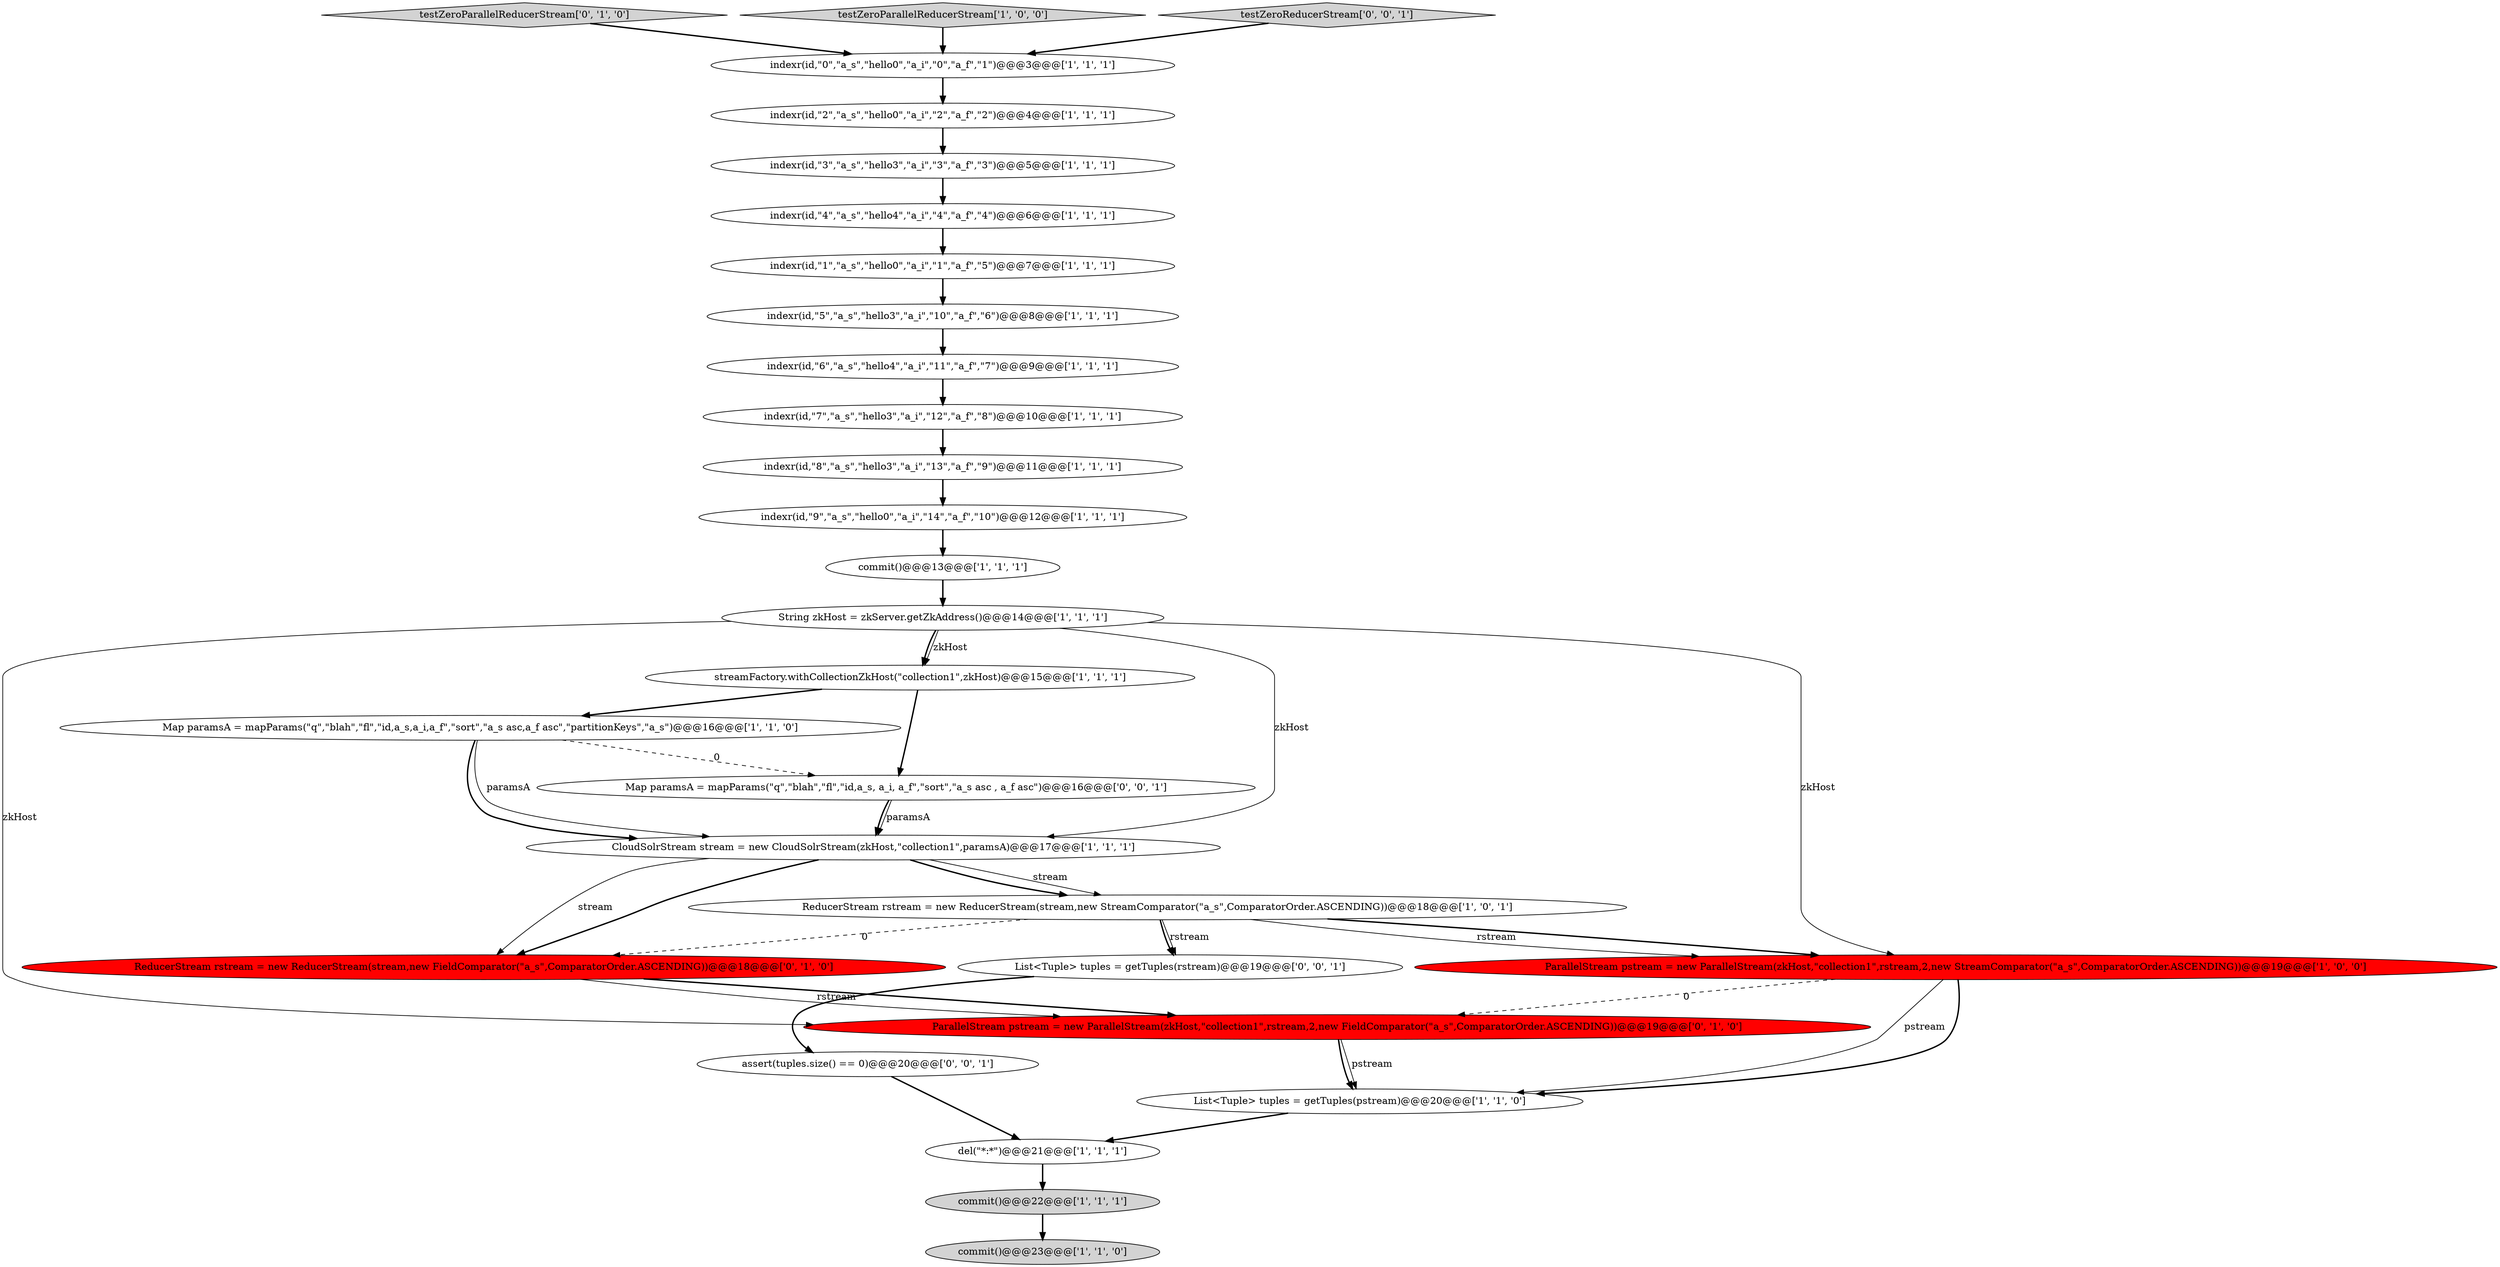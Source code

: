 digraph {
7 [style = filled, label = "List<Tuple> tuples = getTuples(pstream)@@@20@@@['1', '1', '0']", fillcolor = white, shape = ellipse image = "AAA0AAABBB1BBB"];
23 [style = filled, label = "testZeroParallelReducerStream['0', '1', '0']", fillcolor = lightgray, shape = diamond image = "AAA0AAABBB2BBB"];
2 [style = filled, label = "indexr(id,\"4\",\"a_s\",\"hello4\",\"a_i\",\"4\",\"a_f\",\"4\")@@@6@@@['1', '1', '1']", fillcolor = white, shape = ellipse image = "AAA0AAABBB1BBB"];
12 [style = filled, label = "indexr(id,\"0\",\"a_s\",\"hello0\",\"a_i\",\"0\",\"a_f\",\"1\")@@@3@@@['1', '1', '1']", fillcolor = white, shape = ellipse image = "AAA0AAABBB1BBB"];
21 [style = filled, label = "del(\"*:*\")@@@21@@@['1', '1', '1']", fillcolor = white, shape = ellipse image = "AAA0AAABBB1BBB"];
18 [style = filled, label = "indexr(id,\"9\",\"a_s\",\"hello0\",\"a_i\",\"14\",\"a_f\",\"10\")@@@12@@@['1', '1', '1']", fillcolor = white, shape = ellipse image = "AAA0AAABBB1BBB"];
19 [style = filled, label = "commit()@@@22@@@['1', '1', '1']", fillcolor = lightgray, shape = ellipse image = "AAA0AAABBB1BBB"];
25 [style = filled, label = "Map paramsA = mapParams(\"q\",\"blah\",\"fl\",\"id,a_s, a_i, a_f\",\"sort\",\"a_s asc , a_f asc\")@@@16@@@['0', '0', '1']", fillcolor = white, shape = ellipse image = "AAA0AAABBB3BBB"];
27 [style = filled, label = "assert(tuples.size() == 0)@@@20@@@['0', '0', '1']", fillcolor = white, shape = ellipse image = "AAA0AAABBB3BBB"];
6 [style = filled, label = "Map paramsA = mapParams(\"q\",\"blah\",\"fl\",\"id,a_s,a_i,a_f\",\"sort\",\"a_s asc,a_f asc\",\"partitionKeys\",\"a_s\")@@@16@@@['1', '1', '0']", fillcolor = white, shape = ellipse image = "AAA0AAABBB1BBB"];
4 [style = filled, label = "indexr(id,\"7\",\"a_s\",\"hello3\",\"a_i\",\"12\",\"a_f\",\"8\")@@@10@@@['1', '1', '1']", fillcolor = white, shape = ellipse image = "AAA0AAABBB1BBB"];
24 [style = filled, label = "ReducerStream rstream = new ReducerStream(stream,new FieldComparator(\"a_s\",ComparatorOrder.ASCENDING))@@@18@@@['0', '1', '0']", fillcolor = red, shape = ellipse image = "AAA1AAABBB2BBB"];
0 [style = filled, label = "indexr(id,\"1\",\"a_s\",\"hello0\",\"a_i\",\"1\",\"a_f\",\"5\")@@@7@@@['1', '1', '1']", fillcolor = white, shape = ellipse image = "AAA0AAABBB1BBB"];
22 [style = filled, label = "ParallelStream pstream = new ParallelStream(zkHost,\"collection1\",rstream,2,new FieldComparator(\"a_s\",ComparatorOrder.ASCENDING))@@@19@@@['0', '1', '0']", fillcolor = red, shape = ellipse image = "AAA1AAABBB2BBB"];
17 [style = filled, label = "indexr(id,\"6\",\"a_s\",\"hello4\",\"a_i\",\"11\",\"a_f\",\"7\")@@@9@@@['1', '1', '1']", fillcolor = white, shape = ellipse image = "AAA0AAABBB1BBB"];
16 [style = filled, label = "ParallelStream pstream = new ParallelStream(zkHost,\"collection1\",rstream,2,new StreamComparator(\"a_s\",ComparatorOrder.ASCENDING))@@@19@@@['1', '0', '0']", fillcolor = red, shape = ellipse image = "AAA1AAABBB1BBB"];
1 [style = filled, label = "commit()@@@23@@@['1', '1', '0']", fillcolor = lightgray, shape = ellipse image = "AAA0AAABBB1BBB"];
13 [style = filled, label = "indexr(id,\"5\",\"a_s\",\"hello3\",\"a_i\",\"10\",\"a_f\",\"6\")@@@8@@@['1', '1', '1']", fillcolor = white, shape = ellipse image = "AAA0AAABBB1BBB"];
11 [style = filled, label = "ReducerStream rstream = new ReducerStream(stream,new StreamComparator(\"a_s\",ComparatorOrder.ASCENDING))@@@18@@@['1', '0', '1']", fillcolor = white, shape = ellipse image = "AAA0AAABBB1BBB"];
3 [style = filled, label = "testZeroParallelReducerStream['1', '0', '0']", fillcolor = lightgray, shape = diamond image = "AAA0AAABBB1BBB"];
9 [style = filled, label = "commit()@@@13@@@['1', '1', '1']", fillcolor = white, shape = ellipse image = "AAA0AAABBB1BBB"];
5 [style = filled, label = "indexr(id,\"3\",\"a_s\",\"hello3\",\"a_i\",\"3\",\"a_f\",\"3\")@@@5@@@['1', '1', '1']", fillcolor = white, shape = ellipse image = "AAA0AAABBB1BBB"];
28 [style = filled, label = "List<Tuple> tuples = getTuples(rstream)@@@19@@@['0', '0', '1']", fillcolor = white, shape = ellipse image = "AAA0AAABBB3BBB"];
20 [style = filled, label = "String zkHost = zkServer.getZkAddress()@@@14@@@['1', '1', '1']", fillcolor = white, shape = ellipse image = "AAA0AAABBB1BBB"];
10 [style = filled, label = "indexr(id,\"8\",\"a_s\",\"hello3\",\"a_i\",\"13\",\"a_f\",\"9\")@@@11@@@['1', '1', '1']", fillcolor = white, shape = ellipse image = "AAA0AAABBB1BBB"];
14 [style = filled, label = "streamFactory.withCollectionZkHost(\"collection1\",zkHost)@@@15@@@['1', '1', '1']", fillcolor = white, shape = ellipse image = "AAA0AAABBB1BBB"];
26 [style = filled, label = "testZeroReducerStream['0', '0', '1']", fillcolor = lightgray, shape = diamond image = "AAA0AAABBB3BBB"];
8 [style = filled, label = "indexr(id,\"2\",\"a_s\",\"hello0\",\"a_i\",\"2\",\"a_f\",\"2\")@@@4@@@['1', '1', '1']", fillcolor = white, shape = ellipse image = "AAA0AAABBB1BBB"];
15 [style = filled, label = "CloudSolrStream stream = new CloudSolrStream(zkHost,\"collection1\",paramsA)@@@17@@@['1', '1', '1']", fillcolor = white, shape = ellipse image = "AAA0AAABBB1BBB"];
4->10 [style = bold, label=""];
10->18 [style = bold, label=""];
11->16 [style = bold, label=""];
11->28 [style = bold, label=""];
20->14 [style = solid, label="zkHost"];
14->25 [style = bold, label=""];
0->13 [style = bold, label=""];
21->19 [style = bold, label=""];
16->7 [style = solid, label="pstream"];
22->7 [style = solid, label="pstream"];
25->15 [style = solid, label="paramsA"];
20->22 [style = solid, label="zkHost"];
15->11 [style = solid, label="stream"];
16->7 [style = bold, label=""];
11->16 [style = solid, label="rstream"];
9->20 [style = bold, label=""];
20->14 [style = bold, label=""];
20->15 [style = solid, label="zkHost"];
3->12 [style = bold, label=""];
6->15 [style = solid, label="paramsA"];
24->22 [style = bold, label=""];
22->7 [style = bold, label=""];
11->28 [style = solid, label="rstream"];
6->15 [style = bold, label=""];
24->22 [style = solid, label="rstream"];
13->17 [style = bold, label=""];
5->2 [style = bold, label=""];
19->1 [style = bold, label=""];
2->0 [style = bold, label=""];
26->12 [style = bold, label=""];
15->24 [style = solid, label="stream"];
15->11 [style = bold, label=""];
8->5 [style = bold, label=""];
6->25 [style = dashed, label="0"];
12->8 [style = bold, label=""];
15->24 [style = bold, label=""];
11->24 [style = dashed, label="0"];
18->9 [style = bold, label=""];
25->15 [style = bold, label=""];
7->21 [style = bold, label=""];
23->12 [style = bold, label=""];
20->16 [style = solid, label="zkHost"];
28->27 [style = bold, label=""];
27->21 [style = bold, label=""];
14->6 [style = bold, label=""];
17->4 [style = bold, label=""];
16->22 [style = dashed, label="0"];
}
